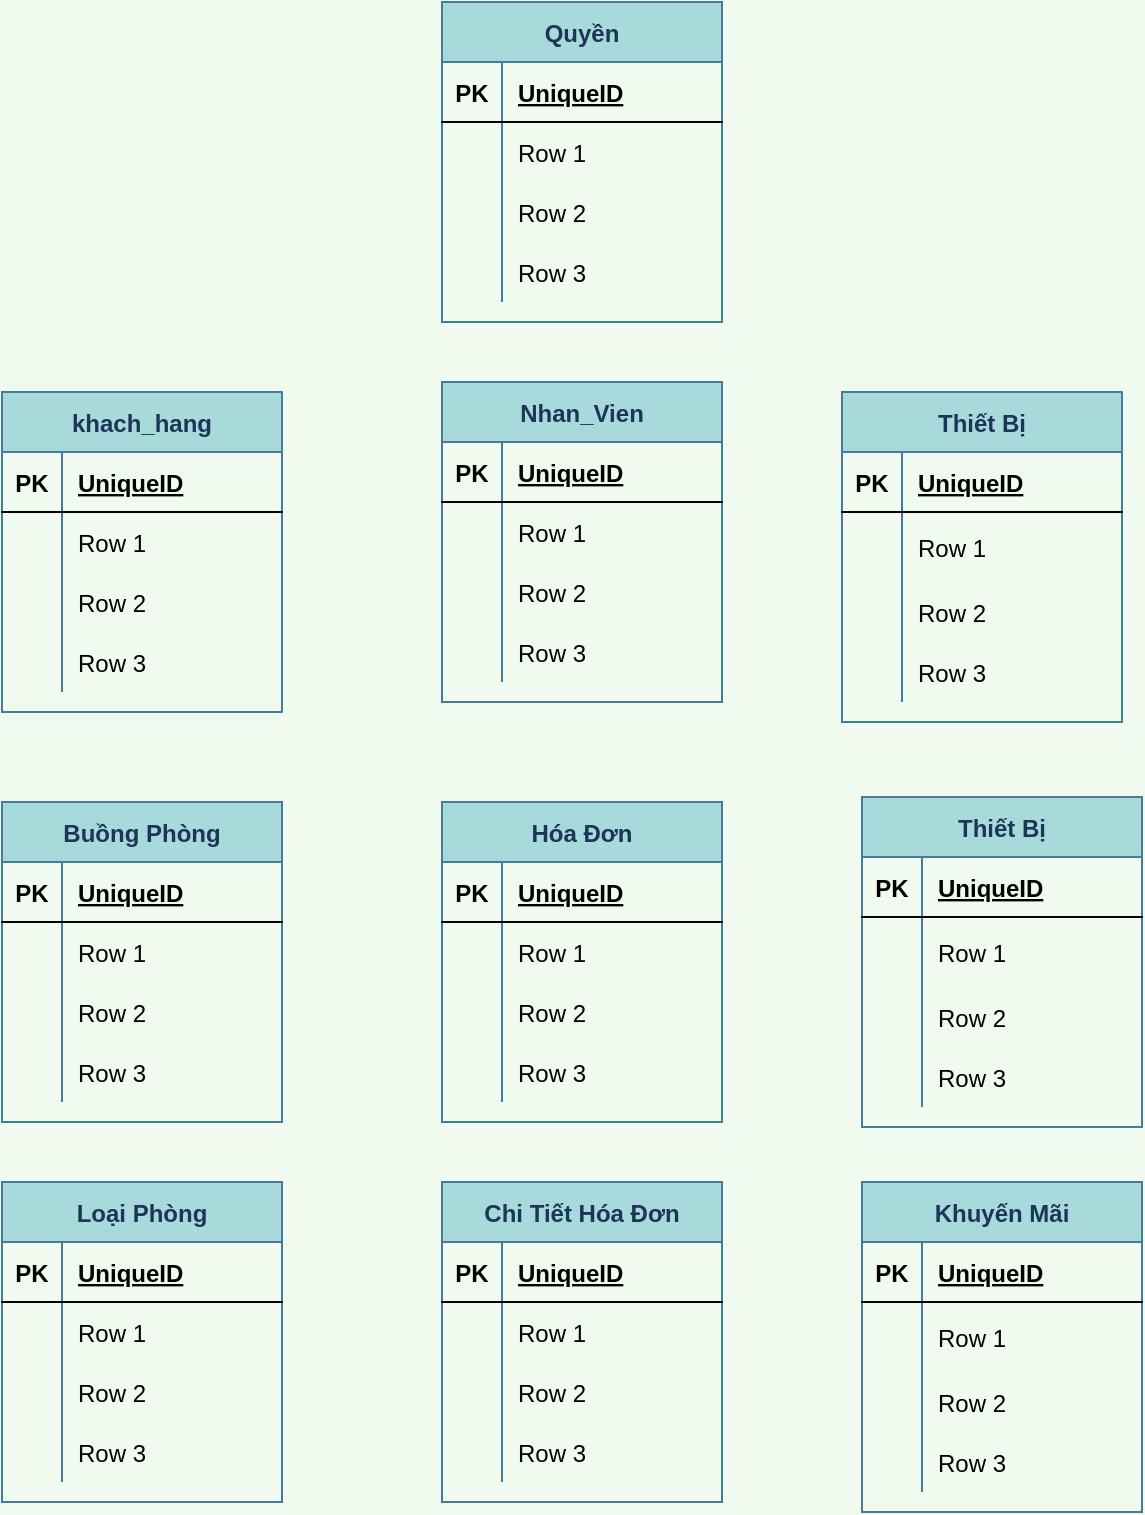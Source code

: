 <mxfile version="14.1.3" type="github">
  <diagram id="ZVVWfZMViWKJLwM7EidN" name="Page-1">
    <mxGraphModel dx="1185" dy="1839" grid="1" gridSize="10" guides="1" tooltips="1" connect="1" arrows="1" fold="1" page="1" pageScale="1" pageWidth="827" pageHeight="1169" background="#F1FAEE" math="0" shadow="0">
      <root>
        <mxCell id="0" />
        <mxCell id="1" parent="0" />
        <mxCell id="YB05C7Pb-uXemA97MWsQ-56" value="khach_hang" style="shape=table;startSize=30;container=1;collapsible=1;childLayout=tableLayout;fixedRows=1;rowLines=0;fontStyle=1;align=center;resizeLast=1;strokeColor=#457B9D;fillColor=#A8DADC;fontColor=#1D3557;" vertex="1" parent="1">
          <mxGeometry x="170" y="135" width="140" height="160" as="geometry" />
        </mxCell>
        <mxCell id="YB05C7Pb-uXemA97MWsQ-57" value="" style="shape=partialRectangle;collapsible=0;dropTarget=0;pointerEvents=0;fillColor=none;top=0;left=0;bottom=1;right=0;points=[[0,0.5],[1,0.5]];portConstraint=eastwest;" vertex="1" parent="YB05C7Pb-uXemA97MWsQ-56">
          <mxGeometry y="30" width="140" height="30" as="geometry" />
        </mxCell>
        <mxCell id="YB05C7Pb-uXemA97MWsQ-58" value="PK" style="shape=partialRectangle;connectable=0;fillColor=none;top=0;left=0;bottom=0;right=0;fontStyle=1;overflow=hidden;" vertex="1" parent="YB05C7Pb-uXemA97MWsQ-57">
          <mxGeometry width="30" height="30" as="geometry" />
        </mxCell>
        <mxCell id="YB05C7Pb-uXemA97MWsQ-59" value="UniqueID" style="shape=partialRectangle;connectable=0;fillColor=none;top=0;left=0;bottom=0;right=0;align=left;spacingLeft=6;fontStyle=5;overflow=hidden;" vertex="1" parent="YB05C7Pb-uXemA97MWsQ-57">
          <mxGeometry x="30" width="110" height="30" as="geometry" />
        </mxCell>
        <mxCell id="YB05C7Pb-uXemA97MWsQ-60" value="" style="shape=partialRectangle;collapsible=0;dropTarget=0;pointerEvents=0;fillColor=none;top=0;left=0;bottom=0;right=0;points=[[0,0.5],[1,0.5]];portConstraint=eastwest;" vertex="1" parent="YB05C7Pb-uXemA97MWsQ-56">
          <mxGeometry y="60" width="140" height="30" as="geometry" />
        </mxCell>
        <mxCell id="YB05C7Pb-uXemA97MWsQ-61" value="" style="shape=partialRectangle;connectable=0;fillColor=none;top=0;left=0;bottom=0;right=0;editable=1;overflow=hidden;" vertex="1" parent="YB05C7Pb-uXemA97MWsQ-60">
          <mxGeometry width="30" height="30" as="geometry" />
        </mxCell>
        <mxCell id="YB05C7Pb-uXemA97MWsQ-62" value="Row 1" style="shape=partialRectangle;connectable=0;fillColor=none;top=0;left=0;bottom=0;right=0;align=left;spacingLeft=6;overflow=hidden;" vertex="1" parent="YB05C7Pb-uXemA97MWsQ-60">
          <mxGeometry x="30" width="110" height="30" as="geometry" />
        </mxCell>
        <mxCell id="YB05C7Pb-uXemA97MWsQ-63" value="" style="shape=partialRectangle;collapsible=0;dropTarget=0;pointerEvents=0;fillColor=none;top=0;left=0;bottom=0;right=0;points=[[0,0.5],[1,0.5]];portConstraint=eastwest;" vertex="1" parent="YB05C7Pb-uXemA97MWsQ-56">
          <mxGeometry y="90" width="140" height="30" as="geometry" />
        </mxCell>
        <mxCell id="YB05C7Pb-uXemA97MWsQ-64" value="" style="shape=partialRectangle;connectable=0;fillColor=none;top=0;left=0;bottom=0;right=0;editable=1;overflow=hidden;" vertex="1" parent="YB05C7Pb-uXemA97MWsQ-63">
          <mxGeometry width="30" height="30" as="geometry" />
        </mxCell>
        <mxCell id="YB05C7Pb-uXemA97MWsQ-65" value="Row 2" style="shape=partialRectangle;connectable=0;fillColor=none;top=0;left=0;bottom=0;right=0;align=left;spacingLeft=6;overflow=hidden;" vertex="1" parent="YB05C7Pb-uXemA97MWsQ-63">
          <mxGeometry x="30" width="110" height="30" as="geometry" />
        </mxCell>
        <mxCell id="YB05C7Pb-uXemA97MWsQ-66" value="" style="shape=partialRectangle;collapsible=0;dropTarget=0;pointerEvents=0;fillColor=none;top=0;left=0;bottom=0;right=0;points=[[0,0.5],[1,0.5]];portConstraint=eastwest;" vertex="1" parent="YB05C7Pb-uXemA97MWsQ-56">
          <mxGeometry y="120" width="140" height="30" as="geometry" />
        </mxCell>
        <mxCell id="YB05C7Pb-uXemA97MWsQ-67" value="" style="shape=partialRectangle;connectable=0;fillColor=none;top=0;left=0;bottom=0;right=0;editable=1;overflow=hidden;" vertex="1" parent="YB05C7Pb-uXemA97MWsQ-66">
          <mxGeometry width="30" height="30" as="geometry" />
        </mxCell>
        <mxCell id="YB05C7Pb-uXemA97MWsQ-68" value="Row 3" style="shape=partialRectangle;connectable=0;fillColor=none;top=0;left=0;bottom=0;right=0;align=left;spacingLeft=6;overflow=hidden;" vertex="1" parent="YB05C7Pb-uXemA97MWsQ-66">
          <mxGeometry x="30" width="110" height="30" as="geometry" />
        </mxCell>
        <mxCell id="YB05C7Pb-uXemA97MWsQ-69" value="Nhan_Vien" style="shape=table;startSize=30;container=1;collapsible=1;childLayout=tableLayout;fixedRows=1;rowLines=0;fontStyle=1;align=center;resizeLast=1;strokeColor=#457B9D;fillColor=#A8DADC;fontColor=#1D3557;" vertex="1" parent="1">
          <mxGeometry x="390" y="130" width="140" height="160" as="geometry" />
        </mxCell>
        <mxCell id="YB05C7Pb-uXemA97MWsQ-70" value="" style="shape=partialRectangle;collapsible=0;dropTarget=0;pointerEvents=0;fillColor=none;top=0;left=0;bottom=1;right=0;points=[[0,0.5],[1,0.5]];portConstraint=eastwest;" vertex="1" parent="YB05C7Pb-uXemA97MWsQ-69">
          <mxGeometry y="30" width="140" height="30" as="geometry" />
        </mxCell>
        <mxCell id="YB05C7Pb-uXemA97MWsQ-71" value="PK" style="shape=partialRectangle;connectable=0;fillColor=none;top=0;left=0;bottom=0;right=0;fontStyle=1;overflow=hidden;" vertex="1" parent="YB05C7Pb-uXemA97MWsQ-70">
          <mxGeometry width="30" height="30" as="geometry" />
        </mxCell>
        <mxCell id="YB05C7Pb-uXemA97MWsQ-72" value="UniqueID" style="shape=partialRectangle;connectable=0;fillColor=none;top=0;left=0;bottom=0;right=0;align=left;spacingLeft=6;fontStyle=5;overflow=hidden;" vertex="1" parent="YB05C7Pb-uXemA97MWsQ-70">
          <mxGeometry x="30" width="110" height="30" as="geometry" />
        </mxCell>
        <mxCell id="YB05C7Pb-uXemA97MWsQ-73" value="" style="shape=partialRectangle;collapsible=0;dropTarget=0;pointerEvents=0;fillColor=none;top=0;left=0;bottom=0;right=0;points=[[0,0.5],[1,0.5]];portConstraint=eastwest;" vertex="1" parent="YB05C7Pb-uXemA97MWsQ-69">
          <mxGeometry y="60" width="140" height="30" as="geometry" />
        </mxCell>
        <mxCell id="YB05C7Pb-uXemA97MWsQ-74" value="" style="shape=partialRectangle;connectable=0;fillColor=none;top=0;left=0;bottom=0;right=0;editable=1;overflow=hidden;" vertex="1" parent="YB05C7Pb-uXemA97MWsQ-73">
          <mxGeometry width="30" height="30" as="geometry" />
        </mxCell>
        <mxCell id="YB05C7Pb-uXemA97MWsQ-75" value="Row 1" style="shape=partialRectangle;connectable=0;fillColor=none;top=0;left=0;bottom=0;right=0;align=left;spacingLeft=6;overflow=hidden;" vertex="1" parent="YB05C7Pb-uXemA97MWsQ-73">
          <mxGeometry x="30" width="110" height="30" as="geometry" />
        </mxCell>
        <mxCell id="YB05C7Pb-uXemA97MWsQ-76" value="" style="shape=partialRectangle;collapsible=0;dropTarget=0;pointerEvents=0;fillColor=none;top=0;left=0;bottom=0;right=0;points=[[0,0.5],[1,0.5]];portConstraint=eastwest;" vertex="1" parent="YB05C7Pb-uXemA97MWsQ-69">
          <mxGeometry y="90" width="140" height="30" as="geometry" />
        </mxCell>
        <mxCell id="YB05C7Pb-uXemA97MWsQ-77" value="" style="shape=partialRectangle;connectable=0;fillColor=none;top=0;left=0;bottom=0;right=0;editable=1;overflow=hidden;" vertex="1" parent="YB05C7Pb-uXemA97MWsQ-76">
          <mxGeometry width="30" height="30" as="geometry" />
        </mxCell>
        <mxCell id="YB05C7Pb-uXemA97MWsQ-78" value="Row 2" style="shape=partialRectangle;connectable=0;fillColor=none;top=0;left=0;bottom=0;right=0;align=left;spacingLeft=6;overflow=hidden;" vertex="1" parent="YB05C7Pb-uXemA97MWsQ-76">
          <mxGeometry x="30" width="110" height="30" as="geometry" />
        </mxCell>
        <mxCell id="YB05C7Pb-uXemA97MWsQ-79" value="" style="shape=partialRectangle;collapsible=0;dropTarget=0;pointerEvents=0;fillColor=none;top=0;left=0;bottom=0;right=0;points=[[0,0.5],[1,0.5]];portConstraint=eastwest;" vertex="1" parent="YB05C7Pb-uXemA97MWsQ-69">
          <mxGeometry y="120" width="140" height="30" as="geometry" />
        </mxCell>
        <mxCell id="YB05C7Pb-uXemA97MWsQ-80" value="" style="shape=partialRectangle;connectable=0;fillColor=none;top=0;left=0;bottom=0;right=0;editable=1;overflow=hidden;" vertex="1" parent="YB05C7Pb-uXemA97MWsQ-79">
          <mxGeometry width="30" height="30" as="geometry" />
        </mxCell>
        <mxCell id="YB05C7Pb-uXemA97MWsQ-81" value="Row 3" style="shape=partialRectangle;connectable=0;fillColor=none;top=0;left=0;bottom=0;right=0;align=left;spacingLeft=6;overflow=hidden;" vertex="1" parent="YB05C7Pb-uXemA97MWsQ-79">
          <mxGeometry x="30" width="110" height="30" as="geometry" />
        </mxCell>
        <mxCell id="YB05C7Pb-uXemA97MWsQ-82" value="Buồng Phòng" style="shape=table;startSize=30;container=1;collapsible=1;childLayout=tableLayout;fixedRows=1;rowLines=0;fontStyle=1;align=center;resizeLast=1;strokeColor=#457B9D;fillColor=#A8DADC;fontColor=#1D3557;" vertex="1" parent="1">
          <mxGeometry x="170" y="340" width="140" height="160" as="geometry" />
        </mxCell>
        <mxCell id="YB05C7Pb-uXemA97MWsQ-83" value="" style="shape=partialRectangle;collapsible=0;dropTarget=0;pointerEvents=0;fillColor=none;top=0;left=0;bottom=1;right=0;points=[[0,0.5],[1,0.5]];portConstraint=eastwest;" vertex="1" parent="YB05C7Pb-uXemA97MWsQ-82">
          <mxGeometry y="30" width="140" height="30" as="geometry" />
        </mxCell>
        <mxCell id="YB05C7Pb-uXemA97MWsQ-84" value="PK" style="shape=partialRectangle;connectable=0;fillColor=none;top=0;left=0;bottom=0;right=0;fontStyle=1;overflow=hidden;" vertex="1" parent="YB05C7Pb-uXemA97MWsQ-83">
          <mxGeometry width="30" height="30" as="geometry" />
        </mxCell>
        <mxCell id="YB05C7Pb-uXemA97MWsQ-85" value="UniqueID" style="shape=partialRectangle;connectable=0;fillColor=none;top=0;left=0;bottom=0;right=0;align=left;spacingLeft=6;fontStyle=5;overflow=hidden;" vertex="1" parent="YB05C7Pb-uXemA97MWsQ-83">
          <mxGeometry x="30" width="110" height="30" as="geometry" />
        </mxCell>
        <mxCell id="YB05C7Pb-uXemA97MWsQ-86" value="" style="shape=partialRectangle;collapsible=0;dropTarget=0;pointerEvents=0;fillColor=none;top=0;left=0;bottom=0;right=0;points=[[0,0.5],[1,0.5]];portConstraint=eastwest;" vertex="1" parent="YB05C7Pb-uXemA97MWsQ-82">
          <mxGeometry y="60" width="140" height="30" as="geometry" />
        </mxCell>
        <mxCell id="YB05C7Pb-uXemA97MWsQ-87" value="" style="shape=partialRectangle;connectable=0;fillColor=none;top=0;left=0;bottom=0;right=0;editable=1;overflow=hidden;" vertex="1" parent="YB05C7Pb-uXemA97MWsQ-86">
          <mxGeometry width="30" height="30" as="geometry" />
        </mxCell>
        <mxCell id="YB05C7Pb-uXemA97MWsQ-88" value="Row 1" style="shape=partialRectangle;connectable=0;fillColor=none;top=0;left=0;bottom=0;right=0;align=left;spacingLeft=6;overflow=hidden;" vertex="1" parent="YB05C7Pb-uXemA97MWsQ-86">
          <mxGeometry x="30" width="110" height="30" as="geometry" />
        </mxCell>
        <mxCell id="YB05C7Pb-uXemA97MWsQ-89" value="" style="shape=partialRectangle;collapsible=0;dropTarget=0;pointerEvents=0;fillColor=none;top=0;left=0;bottom=0;right=0;points=[[0,0.5],[1,0.5]];portConstraint=eastwest;" vertex="1" parent="YB05C7Pb-uXemA97MWsQ-82">
          <mxGeometry y="90" width="140" height="30" as="geometry" />
        </mxCell>
        <mxCell id="YB05C7Pb-uXemA97MWsQ-90" value="" style="shape=partialRectangle;connectable=0;fillColor=none;top=0;left=0;bottom=0;right=0;editable=1;overflow=hidden;" vertex="1" parent="YB05C7Pb-uXemA97MWsQ-89">
          <mxGeometry width="30" height="30" as="geometry" />
        </mxCell>
        <mxCell id="YB05C7Pb-uXemA97MWsQ-91" value="Row 2" style="shape=partialRectangle;connectable=0;fillColor=none;top=0;left=0;bottom=0;right=0;align=left;spacingLeft=6;overflow=hidden;" vertex="1" parent="YB05C7Pb-uXemA97MWsQ-89">
          <mxGeometry x="30" width="110" height="30" as="geometry" />
        </mxCell>
        <mxCell id="YB05C7Pb-uXemA97MWsQ-92" value="" style="shape=partialRectangle;collapsible=0;dropTarget=0;pointerEvents=0;fillColor=none;top=0;left=0;bottom=0;right=0;points=[[0,0.5],[1,0.5]];portConstraint=eastwest;" vertex="1" parent="YB05C7Pb-uXemA97MWsQ-82">
          <mxGeometry y="120" width="140" height="30" as="geometry" />
        </mxCell>
        <mxCell id="YB05C7Pb-uXemA97MWsQ-93" value="" style="shape=partialRectangle;connectable=0;fillColor=none;top=0;left=0;bottom=0;right=0;editable=1;overflow=hidden;" vertex="1" parent="YB05C7Pb-uXemA97MWsQ-92">
          <mxGeometry width="30" height="30" as="geometry" />
        </mxCell>
        <mxCell id="YB05C7Pb-uXemA97MWsQ-94" value="Row 3" style="shape=partialRectangle;connectable=0;fillColor=none;top=0;left=0;bottom=0;right=0;align=left;spacingLeft=6;overflow=hidden;" vertex="1" parent="YB05C7Pb-uXemA97MWsQ-92">
          <mxGeometry x="30" width="110" height="30" as="geometry" />
        </mxCell>
        <mxCell id="YB05C7Pb-uXemA97MWsQ-95" value="Hóa Đơn" style="shape=table;startSize=30;container=1;collapsible=1;childLayout=tableLayout;fixedRows=1;rowLines=0;fontStyle=1;align=center;resizeLast=1;strokeColor=#457B9D;fillColor=#A8DADC;fontColor=#1D3557;" vertex="1" parent="1">
          <mxGeometry x="390" y="340" width="140" height="160" as="geometry" />
        </mxCell>
        <mxCell id="YB05C7Pb-uXemA97MWsQ-96" value="" style="shape=partialRectangle;collapsible=0;dropTarget=0;pointerEvents=0;fillColor=none;top=0;left=0;bottom=1;right=0;points=[[0,0.5],[1,0.5]];portConstraint=eastwest;" vertex="1" parent="YB05C7Pb-uXemA97MWsQ-95">
          <mxGeometry y="30" width="140" height="30" as="geometry" />
        </mxCell>
        <mxCell id="YB05C7Pb-uXemA97MWsQ-97" value="PK" style="shape=partialRectangle;connectable=0;fillColor=none;top=0;left=0;bottom=0;right=0;fontStyle=1;overflow=hidden;" vertex="1" parent="YB05C7Pb-uXemA97MWsQ-96">
          <mxGeometry width="30" height="30" as="geometry" />
        </mxCell>
        <mxCell id="YB05C7Pb-uXemA97MWsQ-98" value="UniqueID" style="shape=partialRectangle;connectable=0;fillColor=none;top=0;left=0;bottom=0;right=0;align=left;spacingLeft=6;fontStyle=5;overflow=hidden;" vertex="1" parent="YB05C7Pb-uXemA97MWsQ-96">
          <mxGeometry x="30" width="110" height="30" as="geometry" />
        </mxCell>
        <mxCell id="YB05C7Pb-uXemA97MWsQ-99" value="" style="shape=partialRectangle;collapsible=0;dropTarget=0;pointerEvents=0;fillColor=none;top=0;left=0;bottom=0;right=0;points=[[0,0.5],[1,0.5]];portConstraint=eastwest;" vertex="1" parent="YB05C7Pb-uXemA97MWsQ-95">
          <mxGeometry y="60" width="140" height="30" as="geometry" />
        </mxCell>
        <mxCell id="YB05C7Pb-uXemA97MWsQ-100" value="" style="shape=partialRectangle;connectable=0;fillColor=none;top=0;left=0;bottom=0;right=0;editable=1;overflow=hidden;" vertex="1" parent="YB05C7Pb-uXemA97MWsQ-99">
          <mxGeometry width="30" height="30" as="geometry" />
        </mxCell>
        <mxCell id="YB05C7Pb-uXemA97MWsQ-101" value="Row 1" style="shape=partialRectangle;connectable=0;fillColor=none;top=0;left=0;bottom=0;right=0;align=left;spacingLeft=6;overflow=hidden;" vertex="1" parent="YB05C7Pb-uXemA97MWsQ-99">
          <mxGeometry x="30" width="110" height="30" as="geometry" />
        </mxCell>
        <mxCell id="YB05C7Pb-uXemA97MWsQ-102" value="" style="shape=partialRectangle;collapsible=0;dropTarget=0;pointerEvents=0;fillColor=none;top=0;left=0;bottom=0;right=0;points=[[0,0.5],[1,0.5]];portConstraint=eastwest;" vertex="1" parent="YB05C7Pb-uXemA97MWsQ-95">
          <mxGeometry y="90" width="140" height="30" as="geometry" />
        </mxCell>
        <mxCell id="YB05C7Pb-uXemA97MWsQ-103" value="" style="shape=partialRectangle;connectable=0;fillColor=none;top=0;left=0;bottom=0;right=0;editable=1;overflow=hidden;" vertex="1" parent="YB05C7Pb-uXemA97MWsQ-102">
          <mxGeometry width="30" height="30" as="geometry" />
        </mxCell>
        <mxCell id="YB05C7Pb-uXemA97MWsQ-104" value="Row 2" style="shape=partialRectangle;connectable=0;fillColor=none;top=0;left=0;bottom=0;right=0;align=left;spacingLeft=6;overflow=hidden;" vertex="1" parent="YB05C7Pb-uXemA97MWsQ-102">
          <mxGeometry x="30" width="110" height="30" as="geometry" />
        </mxCell>
        <mxCell id="YB05C7Pb-uXemA97MWsQ-105" value="" style="shape=partialRectangle;collapsible=0;dropTarget=0;pointerEvents=0;fillColor=none;top=0;left=0;bottom=0;right=0;points=[[0,0.5],[1,0.5]];portConstraint=eastwest;" vertex="1" parent="YB05C7Pb-uXemA97MWsQ-95">
          <mxGeometry y="120" width="140" height="30" as="geometry" />
        </mxCell>
        <mxCell id="YB05C7Pb-uXemA97MWsQ-106" value="" style="shape=partialRectangle;connectable=0;fillColor=none;top=0;left=0;bottom=0;right=0;editable=1;overflow=hidden;" vertex="1" parent="YB05C7Pb-uXemA97MWsQ-105">
          <mxGeometry width="30" height="30" as="geometry" />
        </mxCell>
        <mxCell id="YB05C7Pb-uXemA97MWsQ-107" value="Row 3" style="shape=partialRectangle;connectable=0;fillColor=none;top=0;left=0;bottom=0;right=0;align=left;spacingLeft=6;overflow=hidden;" vertex="1" parent="YB05C7Pb-uXemA97MWsQ-105">
          <mxGeometry x="30" width="110" height="30" as="geometry" />
        </mxCell>
        <mxCell id="YB05C7Pb-uXemA97MWsQ-108" value="Loại Phòng" style="shape=table;startSize=30;container=1;collapsible=1;childLayout=tableLayout;fixedRows=1;rowLines=0;fontStyle=1;align=center;resizeLast=1;strokeColor=#457B9D;fillColor=#A8DADC;fontColor=#1D3557;" vertex="1" parent="1">
          <mxGeometry x="170" y="530" width="140" height="160" as="geometry" />
        </mxCell>
        <mxCell id="YB05C7Pb-uXemA97MWsQ-109" value="" style="shape=partialRectangle;collapsible=0;dropTarget=0;pointerEvents=0;fillColor=none;top=0;left=0;bottom=1;right=0;points=[[0,0.5],[1,0.5]];portConstraint=eastwest;" vertex="1" parent="YB05C7Pb-uXemA97MWsQ-108">
          <mxGeometry y="30" width="140" height="30" as="geometry" />
        </mxCell>
        <mxCell id="YB05C7Pb-uXemA97MWsQ-110" value="PK" style="shape=partialRectangle;connectable=0;fillColor=none;top=0;left=0;bottom=0;right=0;fontStyle=1;overflow=hidden;" vertex="1" parent="YB05C7Pb-uXemA97MWsQ-109">
          <mxGeometry width="30" height="30" as="geometry" />
        </mxCell>
        <mxCell id="YB05C7Pb-uXemA97MWsQ-111" value="UniqueID" style="shape=partialRectangle;connectable=0;fillColor=none;top=0;left=0;bottom=0;right=0;align=left;spacingLeft=6;fontStyle=5;overflow=hidden;" vertex="1" parent="YB05C7Pb-uXemA97MWsQ-109">
          <mxGeometry x="30" width="110" height="30" as="geometry" />
        </mxCell>
        <mxCell id="YB05C7Pb-uXemA97MWsQ-112" value="" style="shape=partialRectangle;collapsible=0;dropTarget=0;pointerEvents=0;fillColor=none;top=0;left=0;bottom=0;right=0;points=[[0,0.5],[1,0.5]];portConstraint=eastwest;" vertex="1" parent="YB05C7Pb-uXemA97MWsQ-108">
          <mxGeometry y="60" width="140" height="30" as="geometry" />
        </mxCell>
        <mxCell id="YB05C7Pb-uXemA97MWsQ-113" value="" style="shape=partialRectangle;connectable=0;fillColor=none;top=0;left=0;bottom=0;right=0;editable=1;overflow=hidden;" vertex="1" parent="YB05C7Pb-uXemA97MWsQ-112">
          <mxGeometry width="30" height="30" as="geometry" />
        </mxCell>
        <mxCell id="YB05C7Pb-uXemA97MWsQ-114" value="Row 1" style="shape=partialRectangle;connectable=0;fillColor=none;top=0;left=0;bottom=0;right=0;align=left;spacingLeft=6;overflow=hidden;" vertex="1" parent="YB05C7Pb-uXemA97MWsQ-112">
          <mxGeometry x="30" width="110" height="30" as="geometry" />
        </mxCell>
        <mxCell id="YB05C7Pb-uXemA97MWsQ-115" value="" style="shape=partialRectangle;collapsible=0;dropTarget=0;pointerEvents=0;fillColor=none;top=0;left=0;bottom=0;right=0;points=[[0,0.5],[1,0.5]];portConstraint=eastwest;" vertex="1" parent="YB05C7Pb-uXemA97MWsQ-108">
          <mxGeometry y="90" width="140" height="30" as="geometry" />
        </mxCell>
        <mxCell id="YB05C7Pb-uXemA97MWsQ-116" value="" style="shape=partialRectangle;connectable=0;fillColor=none;top=0;left=0;bottom=0;right=0;editable=1;overflow=hidden;" vertex="1" parent="YB05C7Pb-uXemA97MWsQ-115">
          <mxGeometry width="30" height="30" as="geometry" />
        </mxCell>
        <mxCell id="YB05C7Pb-uXemA97MWsQ-117" value="Row 2" style="shape=partialRectangle;connectable=0;fillColor=none;top=0;left=0;bottom=0;right=0;align=left;spacingLeft=6;overflow=hidden;" vertex="1" parent="YB05C7Pb-uXemA97MWsQ-115">
          <mxGeometry x="30" width="110" height="30" as="geometry" />
        </mxCell>
        <mxCell id="YB05C7Pb-uXemA97MWsQ-118" value="" style="shape=partialRectangle;collapsible=0;dropTarget=0;pointerEvents=0;fillColor=none;top=0;left=0;bottom=0;right=0;points=[[0,0.5],[1,0.5]];portConstraint=eastwest;" vertex="1" parent="YB05C7Pb-uXemA97MWsQ-108">
          <mxGeometry y="120" width="140" height="30" as="geometry" />
        </mxCell>
        <mxCell id="YB05C7Pb-uXemA97MWsQ-119" value="" style="shape=partialRectangle;connectable=0;fillColor=none;top=0;left=0;bottom=0;right=0;editable=1;overflow=hidden;" vertex="1" parent="YB05C7Pb-uXemA97MWsQ-118">
          <mxGeometry width="30" height="30" as="geometry" />
        </mxCell>
        <mxCell id="YB05C7Pb-uXemA97MWsQ-120" value="Row 3" style="shape=partialRectangle;connectable=0;fillColor=none;top=0;left=0;bottom=0;right=0;align=left;spacingLeft=6;overflow=hidden;" vertex="1" parent="YB05C7Pb-uXemA97MWsQ-118">
          <mxGeometry x="30" width="110" height="30" as="geometry" />
        </mxCell>
        <mxCell id="YB05C7Pb-uXemA97MWsQ-121" value="Chi Tiết Hóa Đơn" style="shape=table;startSize=30;container=1;collapsible=1;childLayout=tableLayout;fixedRows=1;rowLines=0;fontStyle=1;align=center;resizeLast=1;strokeColor=#457B9D;fillColor=#A8DADC;fontColor=#1D3557;" vertex="1" parent="1">
          <mxGeometry x="390" y="530" width="140" height="160" as="geometry" />
        </mxCell>
        <mxCell id="YB05C7Pb-uXemA97MWsQ-122" value="" style="shape=partialRectangle;collapsible=0;dropTarget=0;pointerEvents=0;fillColor=none;top=0;left=0;bottom=1;right=0;points=[[0,0.5],[1,0.5]];portConstraint=eastwest;" vertex="1" parent="YB05C7Pb-uXemA97MWsQ-121">
          <mxGeometry y="30" width="140" height="30" as="geometry" />
        </mxCell>
        <mxCell id="YB05C7Pb-uXemA97MWsQ-123" value="PK" style="shape=partialRectangle;connectable=0;fillColor=none;top=0;left=0;bottom=0;right=0;fontStyle=1;overflow=hidden;" vertex="1" parent="YB05C7Pb-uXemA97MWsQ-122">
          <mxGeometry width="30" height="30" as="geometry" />
        </mxCell>
        <mxCell id="YB05C7Pb-uXemA97MWsQ-124" value="UniqueID" style="shape=partialRectangle;connectable=0;fillColor=none;top=0;left=0;bottom=0;right=0;align=left;spacingLeft=6;fontStyle=5;overflow=hidden;" vertex="1" parent="YB05C7Pb-uXemA97MWsQ-122">
          <mxGeometry x="30" width="110" height="30" as="geometry" />
        </mxCell>
        <mxCell id="YB05C7Pb-uXemA97MWsQ-125" value="" style="shape=partialRectangle;collapsible=0;dropTarget=0;pointerEvents=0;fillColor=none;top=0;left=0;bottom=0;right=0;points=[[0,0.5],[1,0.5]];portConstraint=eastwest;" vertex="1" parent="YB05C7Pb-uXemA97MWsQ-121">
          <mxGeometry y="60" width="140" height="30" as="geometry" />
        </mxCell>
        <mxCell id="YB05C7Pb-uXemA97MWsQ-126" value="" style="shape=partialRectangle;connectable=0;fillColor=none;top=0;left=0;bottom=0;right=0;editable=1;overflow=hidden;" vertex="1" parent="YB05C7Pb-uXemA97MWsQ-125">
          <mxGeometry width="30" height="30" as="geometry" />
        </mxCell>
        <mxCell id="YB05C7Pb-uXemA97MWsQ-127" value="Row 1" style="shape=partialRectangle;connectable=0;fillColor=none;top=0;left=0;bottom=0;right=0;align=left;spacingLeft=6;overflow=hidden;" vertex="1" parent="YB05C7Pb-uXemA97MWsQ-125">
          <mxGeometry x="30" width="110" height="30" as="geometry" />
        </mxCell>
        <mxCell id="YB05C7Pb-uXemA97MWsQ-128" value="" style="shape=partialRectangle;collapsible=0;dropTarget=0;pointerEvents=0;fillColor=none;top=0;left=0;bottom=0;right=0;points=[[0,0.5],[1,0.5]];portConstraint=eastwest;" vertex="1" parent="YB05C7Pb-uXemA97MWsQ-121">
          <mxGeometry y="90" width="140" height="30" as="geometry" />
        </mxCell>
        <mxCell id="YB05C7Pb-uXemA97MWsQ-129" value="" style="shape=partialRectangle;connectable=0;fillColor=none;top=0;left=0;bottom=0;right=0;editable=1;overflow=hidden;" vertex="1" parent="YB05C7Pb-uXemA97MWsQ-128">
          <mxGeometry width="30" height="30" as="geometry" />
        </mxCell>
        <mxCell id="YB05C7Pb-uXemA97MWsQ-130" value="Row 2" style="shape=partialRectangle;connectable=0;fillColor=none;top=0;left=0;bottom=0;right=0;align=left;spacingLeft=6;overflow=hidden;" vertex="1" parent="YB05C7Pb-uXemA97MWsQ-128">
          <mxGeometry x="30" width="110" height="30" as="geometry" />
        </mxCell>
        <mxCell id="YB05C7Pb-uXemA97MWsQ-131" value="" style="shape=partialRectangle;collapsible=0;dropTarget=0;pointerEvents=0;fillColor=none;top=0;left=0;bottom=0;right=0;points=[[0,0.5],[1,0.5]];portConstraint=eastwest;" vertex="1" parent="YB05C7Pb-uXemA97MWsQ-121">
          <mxGeometry y="120" width="140" height="30" as="geometry" />
        </mxCell>
        <mxCell id="YB05C7Pb-uXemA97MWsQ-132" value="" style="shape=partialRectangle;connectable=0;fillColor=none;top=0;left=0;bottom=0;right=0;editable=1;overflow=hidden;" vertex="1" parent="YB05C7Pb-uXemA97MWsQ-131">
          <mxGeometry width="30" height="30" as="geometry" />
        </mxCell>
        <mxCell id="YB05C7Pb-uXemA97MWsQ-133" value="Row 3" style="shape=partialRectangle;connectable=0;fillColor=none;top=0;left=0;bottom=0;right=0;align=left;spacingLeft=6;overflow=hidden;" vertex="1" parent="YB05C7Pb-uXemA97MWsQ-131">
          <mxGeometry x="30" width="110" height="30" as="geometry" />
        </mxCell>
        <mxCell id="YB05C7Pb-uXemA97MWsQ-135" value="Thiết Bị" style="shape=table;startSize=30;container=1;collapsible=1;childLayout=tableLayout;fixedRows=1;rowLines=0;fontStyle=1;align=center;resizeLast=1;strokeColor=#457B9D;fillColor=#A8DADC;fontColor=#1D3557;" vertex="1" parent="1">
          <mxGeometry x="590" y="135" width="140" height="165" as="geometry" />
        </mxCell>
        <mxCell id="YB05C7Pb-uXemA97MWsQ-136" value="" style="shape=partialRectangle;collapsible=0;dropTarget=0;pointerEvents=0;fillColor=none;top=0;left=0;bottom=1;right=0;points=[[0,0.5],[1,0.5]];portConstraint=eastwest;" vertex="1" parent="YB05C7Pb-uXemA97MWsQ-135">
          <mxGeometry y="30" width="140" height="30" as="geometry" />
        </mxCell>
        <mxCell id="YB05C7Pb-uXemA97MWsQ-137" value="PK" style="shape=partialRectangle;connectable=0;fillColor=none;top=0;left=0;bottom=0;right=0;fontStyle=1;overflow=hidden;" vertex="1" parent="YB05C7Pb-uXemA97MWsQ-136">
          <mxGeometry width="30" height="30" as="geometry" />
        </mxCell>
        <mxCell id="YB05C7Pb-uXemA97MWsQ-138" value="UniqueID" style="shape=partialRectangle;connectable=0;fillColor=none;top=0;left=0;bottom=0;right=0;align=left;spacingLeft=6;fontStyle=5;overflow=hidden;" vertex="1" parent="YB05C7Pb-uXemA97MWsQ-136">
          <mxGeometry x="30" width="110" height="30" as="geometry" />
        </mxCell>
        <mxCell id="YB05C7Pb-uXemA97MWsQ-139" value="" style="shape=partialRectangle;collapsible=0;dropTarget=0;pointerEvents=0;fillColor=none;top=0;left=0;bottom=0;right=0;points=[[0,0.5],[1,0.5]];portConstraint=eastwest;" vertex="1" parent="YB05C7Pb-uXemA97MWsQ-135">
          <mxGeometry y="60" width="140" height="35" as="geometry" />
        </mxCell>
        <mxCell id="YB05C7Pb-uXemA97MWsQ-140" value="" style="shape=partialRectangle;connectable=0;fillColor=none;top=0;left=0;bottom=0;right=0;editable=1;overflow=hidden;" vertex="1" parent="YB05C7Pb-uXemA97MWsQ-139">
          <mxGeometry width="30" height="35" as="geometry" />
        </mxCell>
        <mxCell id="YB05C7Pb-uXemA97MWsQ-141" value="Row 1" style="shape=partialRectangle;connectable=0;fillColor=none;top=0;left=0;bottom=0;right=0;align=left;spacingLeft=6;overflow=hidden;" vertex="1" parent="YB05C7Pb-uXemA97MWsQ-139">
          <mxGeometry x="30" width="110" height="35" as="geometry" />
        </mxCell>
        <mxCell id="YB05C7Pb-uXemA97MWsQ-142" value="" style="shape=partialRectangle;collapsible=0;dropTarget=0;pointerEvents=0;fillColor=none;top=0;left=0;bottom=0;right=0;points=[[0,0.5],[1,0.5]];portConstraint=eastwest;" vertex="1" parent="YB05C7Pb-uXemA97MWsQ-135">
          <mxGeometry y="95" width="140" height="30" as="geometry" />
        </mxCell>
        <mxCell id="YB05C7Pb-uXemA97MWsQ-143" value="" style="shape=partialRectangle;connectable=0;fillColor=none;top=0;left=0;bottom=0;right=0;editable=1;overflow=hidden;" vertex="1" parent="YB05C7Pb-uXemA97MWsQ-142">
          <mxGeometry width="30" height="30" as="geometry" />
        </mxCell>
        <mxCell id="YB05C7Pb-uXemA97MWsQ-144" value="Row 2" style="shape=partialRectangle;connectable=0;fillColor=none;top=0;left=0;bottom=0;right=0;align=left;spacingLeft=6;overflow=hidden;" vertex="1" parent="YB05C7Pb-uXemA97MWsQ-142">
          <mxGeometry x="30" width="110" height="30" as="geometry" />
        </mxCell>
        <mxCell id="YB05C7Pb-uXemA97MWsQ-145" value="" style="shape=partialRectangle;collapsible=0;dropTarget=0;pointerEvents=0;fillColor=none;top=0;left=0;bottom=0;right=0;points=[[0,0.5],[1,0.5]];portConstraint=eastwest;" vertex="1" parent="YB05C7Pb-uXemA97MWsQ-135">
          <mxGeometry y="125" width="140" height="30" as="geometry" />
        </mxCell>
        <mxCell id="YB05C7Pb-uXemA97MWsQ-146" value="" style="shape=partialRectangle;connectable=0;fillColor=none;top=0;left=0;bottom=0;right=0;editable=1;overflow=hidden;" vertex="1" parent="YB05C7Pb-uXemA97MWsQ-145">
          <mxGeometry width="30" height="30" as="geometry" />
        </mxCell>
        <mxCell id="YB05C7Pb-uXemA97MWsQ-147" value="Row 3" style="shape=partialRectangle;connectable=0;fillColor=none;top=0;left=0;bottom=0;right=0;align=left;spacingLeft=6;overflow=hidden;" vertex="1" parent="YB05C7Pb-uXemA97MWsQ-145">
          <mxGeometry x="30" width="110" height="30" as="geometry" />
        </mxCell>
        <mxCell id="YB05C7Pb-uXemA97MWsQ-148" value="Thiết Bị" style="shape=table;startSize=30;container=1;collapsible=1;childLayout=tableLayout;fixedRows=1;rowLines=0;fontStyle=1;align=center;resizeLast=1;strokeColor=#457B9D;fillColor=#A8DADC;fontColor=#1D3557;" vertex="1" parent="1">
          <mxGeometry x="600" y="337.5" width="140" height="165" as="geometry" />
        </mxCell>
        <mxCell id="YB05C7Pb-uXemA97MWsQ-149" value="" style="shape=partialRectangle;collapsible=0;dropTarget=0;pointerEvents=0;fillColor=none;top=0;left=0;bottom=1;right=0;points=[[0,0.5],[1,0.5]];portConstraint=eastwest;" vertex="1" parent="YB05C7Pb-uXemA97MWsQ-148">
          <mxGeometry y="30" width="140" height="30" as="geometry" />
        </mxCell>
        <mxCell id="YB05C7Pb-uXemA97MWsQ-150" value="PK" style="shape=partialRectangle;connectable=0;fillColor=none;top=0;left=0;bottom=0;right=0;fontStyle=1;overflow=hidden;" vertex="1" parent="YB05C7Pb-uXemA97MWsQ-149">
          <mxGeometry width="30" height="30" as="geometry" />
        </mxCell>
        <mxCell id="YB05C7Pb-uXemA97MWsQ-151" value="UniqueID" style="shape=partialRectangle;connectable=0;fillColor=none;top=0;left=0;bottom=0;right=0;align=left;spacingLeft=6;fontStyle=5;overflow=hidden;" vertex="1" parent="YB05C7Pb-uXemA97MWsQ-149">
          <mxGeometry x="30" width="110" height="30" as="geometry" />
        </mxCell>
        <mxCell id="YB05C7Pb-uXemA97MWsQ-152" value="" style="shape=partialRectangle;collapsible=0;dropTarget=0;pointerEvents=0;fillColor=none;top=0;left=0;bottom=0;right=0;points=[[0,0.5],[1,0.5]];portConstraint=eastwest;" vertex="1" parent="YB05C7Pb-uXemA97MWsQ-148">
          <mxGeometry y="60" width="140" height="35" as="geometry" />
        </mxCell>
        <mxCell id="YB05C7Pb-uXemA97MWsQ-153" value="" style="shape=partialRectangle;connectable=0;fillColor=none;top=0;left=0;bottom=0;right=0;editable=1;overflow=hidden;" vertex="1" parent="YB05C7Pb-uXemA97MWsQ-152">
          <mxGeometry width="30" height="35" as="geometry" />
        </mxCell>
        <mxCell id="YB05C7Pb-uXemA97MWsQ-154" value="Row 1" style="shape=partialRectangle;connectable=0;fillColor=none;top=0;left=0;bottom=0;right=0;align=left;spacingLeft=6;overflow=hidden;" vertex="1" parent="YB05C7Pb-uXemA97MWsQ-152">
          <mxGeometry x="30" width="110" height="35" as="geometry" />
        </mxCell>
        <mxCell id="YB05C7Pb-uXemA97MWsQ-155" value="" style="shape=partialRectangle;collapsible=0;dropTarget=0;pointerEvents=0;fillColor=none;top=0;left=0;bottom=0;right=0;points=[[0,0.5],[1,0.5]];portConstraint=eastwest;" vertex="1" parent="YB05C7Pb-uXemA97MWsQ-148">
          <mxGeometry y="95" width="140" height="30" as="geometry" />
        </mxCell>
        <mxCell id="YB05C7Pb-uXemA97MWsQ-156" value="" style="shape=partialRectangle;connectable=0;fillColor=none;top=0;left=0;bottom=0;right=0;editable=1;overflow=hidden;" vertex="1" parent="YB05C7Pb-uXemA97MWsQ-155">
          <mxGeometry width="30" height="30" as="geometry" />
        </mxCell>
        <mxCell id="YB05C7Pb-uXemA97MWsQ-157" value="Row 2" style="shape=partialRectangle;connectable=0;fillColor=none;top=0;left=0;bottom=0;right=0;align=left;spacingLeft=6;overflow=hidden;" vertex="1" parent="YB05C7Pb-uXemA97MWsQ-155">
          <mxGeometry x="30" width="110" height="30" as="geometry" />
        </mxCell>
        <mxCell id="YB05C7Pb-uXemA97MWsQ-158" value="" style="shape=partialRectangle;collapsible=0;dropTarget=0;pointerEvents=0;fillColor=none;top=0;left=0;bottom=0;right=0;points=[[0,0.5],[1,0.5]];portConstraint=eastwest;" vertex="1" parent="YB05C7Pb-uXemA97MWsQ-148">
          <mxGeometry y="125" width="140" height="30" as="geometry" />
        </mxCell>
        <mxCell id="YB05C7Pb-uXemA97MWsQ-159" value="" style="shape=partialRectangle;connectable=0;fillColor=none;top=0;left=0;bottom=0;right=0;editable=1;overflow=hidden;" vertex="1" parent="YB05C7Pb-uXemA97MWsQ-158">
          <mxGeometry width="30" height="30" as="geometry" />
        </mxCell>
        <mxCell id="YB05C7Pb-uXemA97MWsQ-160" value="Row 3" style="shape=partialRectangle;connectable=0;fillColor=none;top=0;left=0;bottom=0;right=0;align=left;spacingLeft=6;overflow=hidden;" vertex="1" parent="YB05C7Pb-uXemA97MWsQ-158">
          <mxGeometry x="30" width="110" height="30" as="geometry" />
        </mxCell>
        <mxCell id="YB05C7Pb-uXemA97MWsQ-161" value="Khuyến Mãi" style="shape=table;startSize=30;container=1;collapsible=1;childLayout=tableLayout;fixedRows=1;rowLines=0;fontStyle=1;align=center;resizeLast=1;strokeColor=#457B9D;fillColor=#A8DADC;fontColor=#1D3557;" vertex="1" parent="1">
          <mxGeometry x="600" y="530" width="140" height="165" as="geometry" />
        </mxCell>
        <mxCell id="YB05C7Pb-uXemA97MWsQ-162" value="" style="shape=partialRectangle;collapsible=0;dropTarget=0;pointerEvents=0;fillColor=none;top=0;left=0;bottom=1;right=0;points=[[0,0.5],[1,0.5]];portConstraint=eastwest;" vertex="1" parent="YB05C7Pb-uXemA97MWsQ-161">
          <mxGeometry y="30" width="140" height="30" as="geometry" />
        </mxCell>
        <mxCell id="YB05C7Pb-uXemA97MWsQ-163" value="PK" style="shape=partialRectangle;connectable=0;fillColor=none;top=0;left=0;bottom=0;right=0;fontStyle=1;overflow=hidden;" vertex="1" parent="YB05C7Pb-uXemA97MWsQ-162">
          <mxGeometry width="30" height="30" as="geometry" />
        </mxCell>
        <mxCell id="YB05C7Pb-uXemA97MWsQ-164" value="UniqueID" style="shape=partialRectangle;connectable=0;fillColor=none;top=0;left=0;bottom=0;right=0;align=left;spacingLeft=6;fontStyle=5;overflow=hidden;" vertex="1" parent="YB05C7Pb-uXemA97MWsQ-162">
          <mxGeometry x="30" width="110" height="30" as="geometry" />
        </mxCell>
        <mxCell id="YB05C7Pb-uXemA97MWsQ-165" value="" style="shape=partialRectangle;collapsible=0;dropTarget=0;pointerEvents=0;fillColor=none;top=0;left=0;bottom=0;right=0;points=[[0,0.5],[1,0.5]];portConstraint=eastwest;" vertex="1" parent="YB05C7Pb-uXemA97MWsQ-161">
          <mxGeometry y="60" width="140" height="35" as="geometry" />
        </mxCell>
        <mxCell id="YB05C7Pb-uXemA97MWsQ-166" value="" style="shape=partialRectangle;connectable=0;fillColor=none;top=0;left=0;bottom=0;right=0;editable=1;overflow=hidden;" vertex="1" parent="YB05C7Pb-uXemA97MWsQ-165">
          <mxGeometry width="30" height="35" as="geometry" />
        </mxCell>
        <mxCell id="YB05C7Pb-uXemA97MWsQ-167" value="Row 1" style="shape=partialRectangle;connectable=0;fillColor=none;top=0;left=0;bottom=0;right=0;align=left;spacingLeft=6;overflow=hidden;" vertex="1" parent="YB05C7Pb-uXemA97MWsQ-165">
          <mxGeometry x="30" width="110" height="35" as="geometry" />
        </mxCell>
        <mxCell id="YB05C7Pb-uXemA97MWsQ-168" value="" style="shape=partialRectangle;collapsible=0;dropTarget=0;pointerEvents=0;fillColor=none;top=0;left=0;bottom=0;right=0;points=[[0,0.5],[1,0.5]];portConstraint=eastwest;" vertex="1" parent="YB05C7Pb-uXemA97MWsQ-161">
          <mxGeometry y="95" width="140" height="30" as="geometry" />
        </mxCell>
        <mxCell id="YB05C7Pb-uXemA97MWsQ-169" value="" style="shape=partialRectangle;connectable=0;fillColor=none;top=0;left=0;bottom=0;right=0;editable=1;overflow=hidden;" vertex="1" parent="YB05C7Pb-uXemA97MWsQ-168">
          <mxGeometry width="30" height="30" as="geometry" />
        </mxCell>
        <mxCell id="YB05C7Pb-uXemA97MWsQ-170" value="Row 2" style="shape=partialRectangle;connectable=0;fillColor=none;top=0;left=0;bottom=0;right=0;align=left;spacingLeft=6;overflow=hidden;" vertex="1" parent="YB05C7Pb-uXemA97MWsQ-168">
          <mxGeometry x="30" width="110" height="30" as="geometry" />
        </mxCell>
        <mxCell id="YB05C7Pb-uXemA97MWsQ-171" value="" style="shape=partialRectangle;collapsible=0;dropTarget=0;pointerEvents=0;fillColor=none;top=0;left=0;bottom=0;right=0;points=[[0,0.5],[1,0.5]];portConstraint=eastwest;" vertex="1" parent="YB05C7Pb-uXemA97MWsQ-161">
          <mxGeometry y="125" width="140" height="30" as="geometry" />
        </mxCell>
        <mxCell id="YB05C7Pb-uXemA97MWsQ-172" value="" style="shape=partialRectangle;connectable=0;fillColor=none;top=0;left=0;bottom=0;right=0;editable=1;overflow=hidden;" vertex="1" parent="YB05C7Pb-uXemA97MWsQ-171">
          <mxGeometry width="30" height="30" as="geometry" />
        </mxCell>
        <mxCell id="YB05C7Pb-uXemA97MWsQ-173" value="Row 3" style="shape=partialRectangle;connectable=0;fillColor=none;top=0;left=0;bottom=0;right=0;align=left;spacingLeft=6;overflow=hidden;" vertex="1" parent="YB05C7Pb-uXemA97MWsQ-171">
          <mxGeometry x="30" width="110" height="30" as="geometry" />
        </mxCell>
        <mxCell id="YB05C7Pb-uXemA97MWsQ-174" value="Quyền" style="shape=table;startSize=30;container=1;collapsible=1;childLayout=tableLayout;fixedRows=1;rowLines=0;fontStyle=1;align=center;resizeLast=1;strokeColor=#457B9D;fillColor=#A8DADC;fontColor=#1D3557;" vertex="1" parent="1">
          <mxGeometry x="390" y="-60" width="140" height="160" as="geometry" />
        </mxCell>
        <mxCell id="YB05C7Pb-uXemA97MWsQ-175" value="" style="shape=partialRectangle;collapsible=0;dropTarget=0;pointerEvents=0;fillColor=none;top=0;left=0;bottom=1;right=0;points=[[0,0.5],[1,0.5]];portConstraint=eastwest;" vertex="1" parent="YB05C7Pb-uXemA97MWsQ-174">
          <mxGeometry y="30" width="140" height="30" as="geometry" />
        </mxCell>
        <mxCell id="YB05C7Pb-uXemA97MWsQ-176" value="PK" style="shape=partialRectangle;connectable=0;fillColor=none;top=0;left=0;bottom=0;right=0;fontStyle=1;overflow=hidden;" vertex="1" parent="YB05C7Pb-uXemA97MWsQ-175">
          <mxGeometry width="30" height="30" as="geometry" />
        </mxCell>
        <mxCell id="YB05C7Pb-uXemA97MWsQ-177" value="UniqueID" style="shape=partialRectangle;connectable=0;fillColor=none;top=0;left=0;bottom=0;right=0;align=left;spacingLeft=6;fontStyle=5;overflow=hidden;" vertex="1" parent="YB05C7Pb-uXemA97MWsQ-175">
          <mxGeometry x="30" width="110" height="30" as="geometry" />
        </mxCell>
        <mxCell id="YB05C7Pb-uXemA97MWsQ-178" value="" style="shape=partialRectangle;collapsible=0;dropTarget=0;pointerEvents=0;fillColor=none;top=0;left=0;bottom=0;right=0;points=[[0,0.5],[1,0.5]];portConstraint=eastwest;" vertex="1" parent="YB05C7Pb-uXemA97MWsQ-174">
          <mxGeometry y="60" width="140" height="30" as="geometry" />
        </mxCell>
        <mxCell id="YB05C7Pb-uXemA97MWsQ-179" value="" style="shape=partialRectangle;connectable=0;fillColor=none;top=0;left=0;bottom=0;right=0;editable=1;overflow=hidden;" vertex="1" parent="YB05C7Pb-uXemA97MWsQ-178">
          <mxGeometry width="30" height="30" as="geometry" />
        </mxCell>
        <mxCell id="YB05C7Pb-uXemA97MWsQ-180" value="Row 1" style="shape=partialRectangle;connectable=0;fillColor=none;top=0;left=0;bottom=0;right=0;align=left;spacingLeft=6;overflow=hidden;" vertex="1" parent="YB05C7Pb-uXemA97MWsQ-178">
          <mxGeometry x="30" width="110" height="30" as="geometry" />
        </mxCell>
        <mxCell id="YB05C7Pb-uXemA97MWsQ-181" value="" style="shape=partialRectangle;collapsible=0;dropTarget=0;pointerEvents=0;fillColor=none;top=0;left=0;bottom=0;right=0;points=[[0,0.5],[1,0.5]];portConstraint=eastwest;" vertex="1" parent="YB05C7Pb-uXemA97MWsQ-174">
          <mxGeometry y="90" width="140" height="30" as="geometry" />
        </mxCell>
        <mxCell id="YB05C7Pb-uXemA97MWsQ-182" value="" style="shape=partialRectangle;connectable=0;fillColor=none;top=0;left=0;bottom=0;right=0;editable=1;overflow=hidden;" vertex="1" parent="YB05C7Pb-uXemA97MWsQ-181">
          <mxGeometry width="30" height="30" as="geometry" />
        </mxCell>
        <mxCell id="YB05C7Pb-uXemA97MWsQ-183" value="Row 2" style="shape=partialRectangle;connectable=0;fillColor=none;top=0;left=0;bottom=0;right=0;align=left;spacingLeft=6;overflow=hidden;" vertex="1" parent="YB05C7Pb-uXemA97MWsQ-181">
          <mxGeometry x="30" width="110" height="30" as="geometry" />
        </mxCell>
        <mxCell id="YB05C7Pb-uXemA97MWsQ-184" value="" style="shape=partialRectangle;collapsible=0;dropTarget=0;pointerEvents=0;fillColor=none;top=0;left=0;bottom=0;right=0;points=[[0,0.5],[1,0.5]];portConstraint=eastwest;" vertex="1" parent="YB05C7Pb-uXemA97MWsQ-174">
          <mxGeometry y="120" width="140" height="30" as="geometry" />
        </mxCell>
        <mxCell id="YB05C7Pb-uXemA97MWsQ-185" value="" style="shape=partialRectangle;connectable=0;fillColor=none;top=0;left=0;bottom=0;right=0;editable=1;overflow=hidden;" vertex="1" parent="YB05C7Pb-uXemA97MWsQ-184">
          <mxGeometry width="30" height="30" as="geometry" />
        </mxCell>
        <mxCell id="YB05C7Pb-uXemA97MWsQ-186" value="Row 3" style="shape=partialRectangle;connectable=0;fillColor=none;top=0;left=0;bottom=0;right=0;align=left;spacingLeft=6;overflow=hidden;" vertex="1" parent="YB05C7Pb-uXemA97MWsQ-184">
          <mxGeometry x="30" width="110" height="30" as="geometry" />
        </mxCell>
      </root>
    </mxGraphModel>
  </diagram>
</mxfile>
